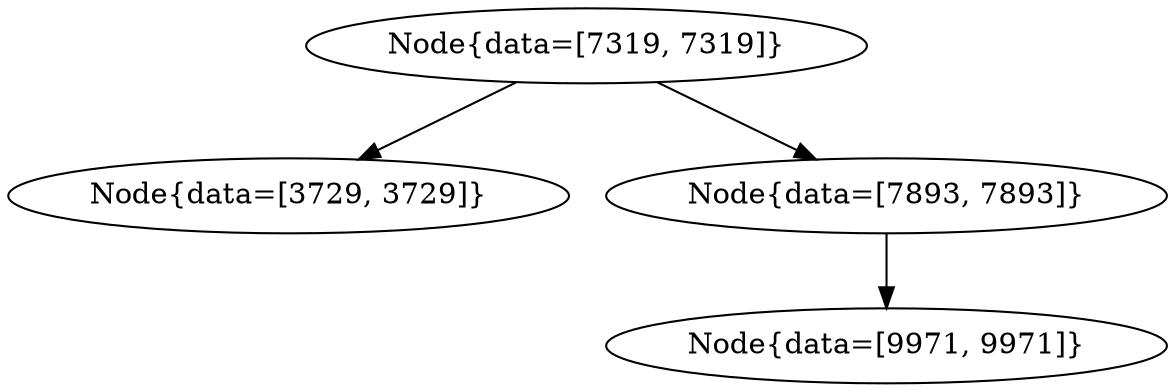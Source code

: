 digraph G{
1470658475 [label="Node{data=[7319, 7319]}"]
1470658475 -> 770775401
770775401 [label="Node{data=[3729, 3729]}"]
1470658475 -> 1844540097
1844540097 [label="Node{data=[7893, 7893]}"]
1844540097 -> 2065976313
2065976313 [label="Node{data=[9971, 9971]}"]
}